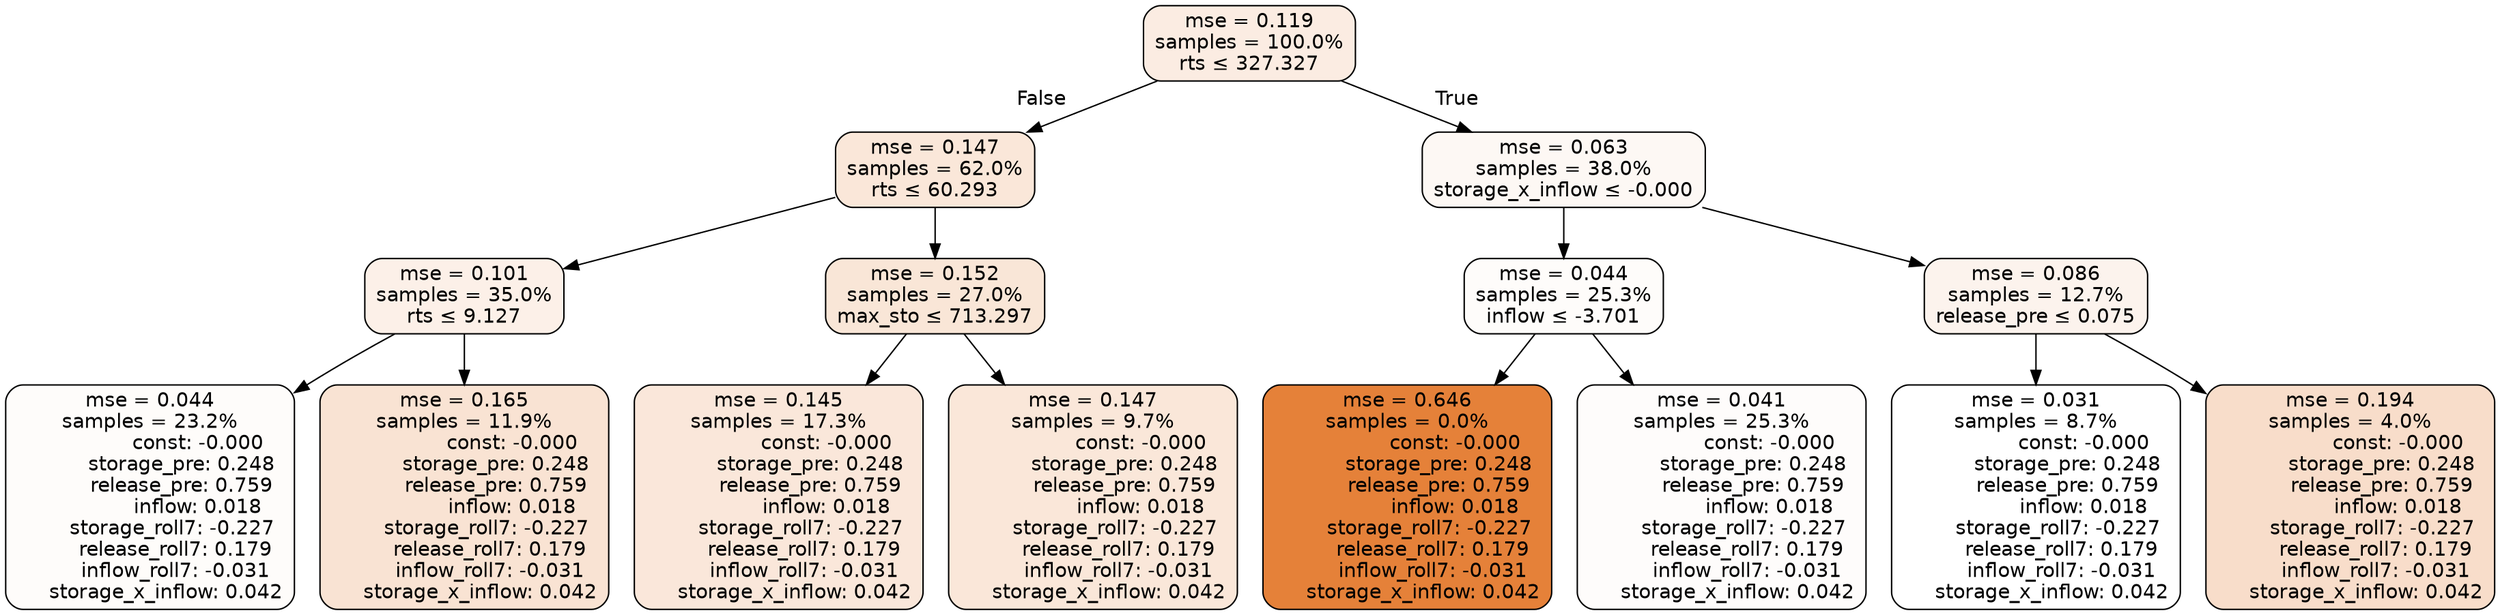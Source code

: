 digraph tree {
node [shape=rectangle, style="filled, rounded", color="black", fontname=helvetica] ;
edge [fontname=helvetica] ;
	"0" [label="mse = 0.119
samples = 100.0%
rts &le; 327.327", fillcolor="#fbece2"]
	"1" [label="mse = 0.147
samples = 62.0%
rts &le; 60.293", fillcolor="#fae7d9"]
	"2" [label="mse = 0.101
samples = 35.0%
rts &le; 9.127", fillcolor="#fcf0e8"]
	"3" [label="mse = 0.044
samples = 23.2%
               const: -0.000
          storage_pre: 0.248
          release_pre: 0.759
               inflow: 0.018
       storage_roll7: -0.227
        release_roll7: 0.179
        inflow_roll7: -0.031
     storage_x_inflow: 0.042", fillcolor="#fefcfa"]
	"4" [label="mse = 0.165
samples = 11.9%
               const: -0.000
          storage_pre: 0.248
          release_pre: 0.759
               inflow: 0.018
       storage_roll7: -0.227
        release_roll7: 0.179
        inflow_roll7: -0.031
     storage_x_inflow: 0.042", fillcolor="#f9e3d3"]
	"5" [label="mse = 0.152
samples = 27.0%
max_sto &le; 713.297", fillcolor="#f9e6d7"]
	"6" [label="mse = 0.145
samples = 17.3%
               const: -0.000
          storage_pre: 0.248
          release_pre: 0.759
               inflow: 0.018
       storage_roll7: -0.227
        release_roll7: 0.179
        inflow_roll7: -0.031
     storage_x_inflow: 0.042", fillcolor="#fae7da"]
	"7" [label="mse = 0.147
samples = 9.7%
               const: -0.000
          storage_pre: 0.248
          release_pre: 0.759
               inflow: 0.018
       storage_roll7: -0.227
        release_roll7: 0.179
        inflow_roll7: -0.031
     storage_x_inflow: 0.042", fillcolor="#fae7d9"]
	"8" [label="mse = 0.063
samples = 38.0%
storage_x_inflow &le; -0.000", fillcolor="#fdf8f4"]
	"9" [label="mse = 0.044
samples = 25.3%
inflow &le; -3.701", fillcolor="#fefcfa"]
	"10" [label="mse = 0.646
samples = 0.0%
               const: -0.000
          storage_pre: 0.248
          release_pre: 0.759
               inflow: 0.018
       storage_roll7: -0.227
        release_roll7: 0.179
        inflow_roll7: -0.031
     storage_x_inflow: 0.042", fillcolor="#e58139"]
	"11" [label="mse = 0.041
samples = 25.3%
               const: -0.000
          storage_pre: 0.248
          release_pre: 0.759
               inflow: 0.018
       storage_roll7: -0.227
        release_roll7: 0.179
        inflow_roll7: -0.031
     storage_x_inflow: 0.042", fillcolor="#fefcfb"]
	"12" [label="mse = 0.086
samples = 12.7%
release_pre &le; 0.075", fillcolor="#fcf3ed"]
	"13" [label="mse = 0.031
samples = 8.7%
               const: -0.000
          storage_pre: 0.248
          release_pre: 0.759
               inflow: 0.018
       storage_roll7: -0.227
        release_roll7: 0.179
        inflow_roll7: -0.031
     storage_x_inflow: 0.042", fillcolor="#ffffff"]
	"14" [label="mse = 0.194
samples = 4.0%
               const: -0.000
          storage_pre: 0.248
          release_pre: 0.759
               inflow: 0.018
       storage_roll7: -0.227
        release_roll7: 0.179
        inflow_roll7: -0.031
     storage_x_inflow: 0.042", fillcolor="#f8ddca"]

	"0" -> "1" [labeldistance=2.5, labelangle=45, headlabel="False"]
	"1" -> "2"
	"2" -> "3"
	"2" -> "4"
	"1" -> "5"
	"5" -> "6"
	"5" -> "7"
	"0" -> "8" [labeldistance=2.5, labelangle=-45, headlabel="True"]
	"8" -> "9"
	"9" -> "10"
	"9" -> "11"
	"8" -> "12"
	"12" -> "13"
	"12" -> "14"
}